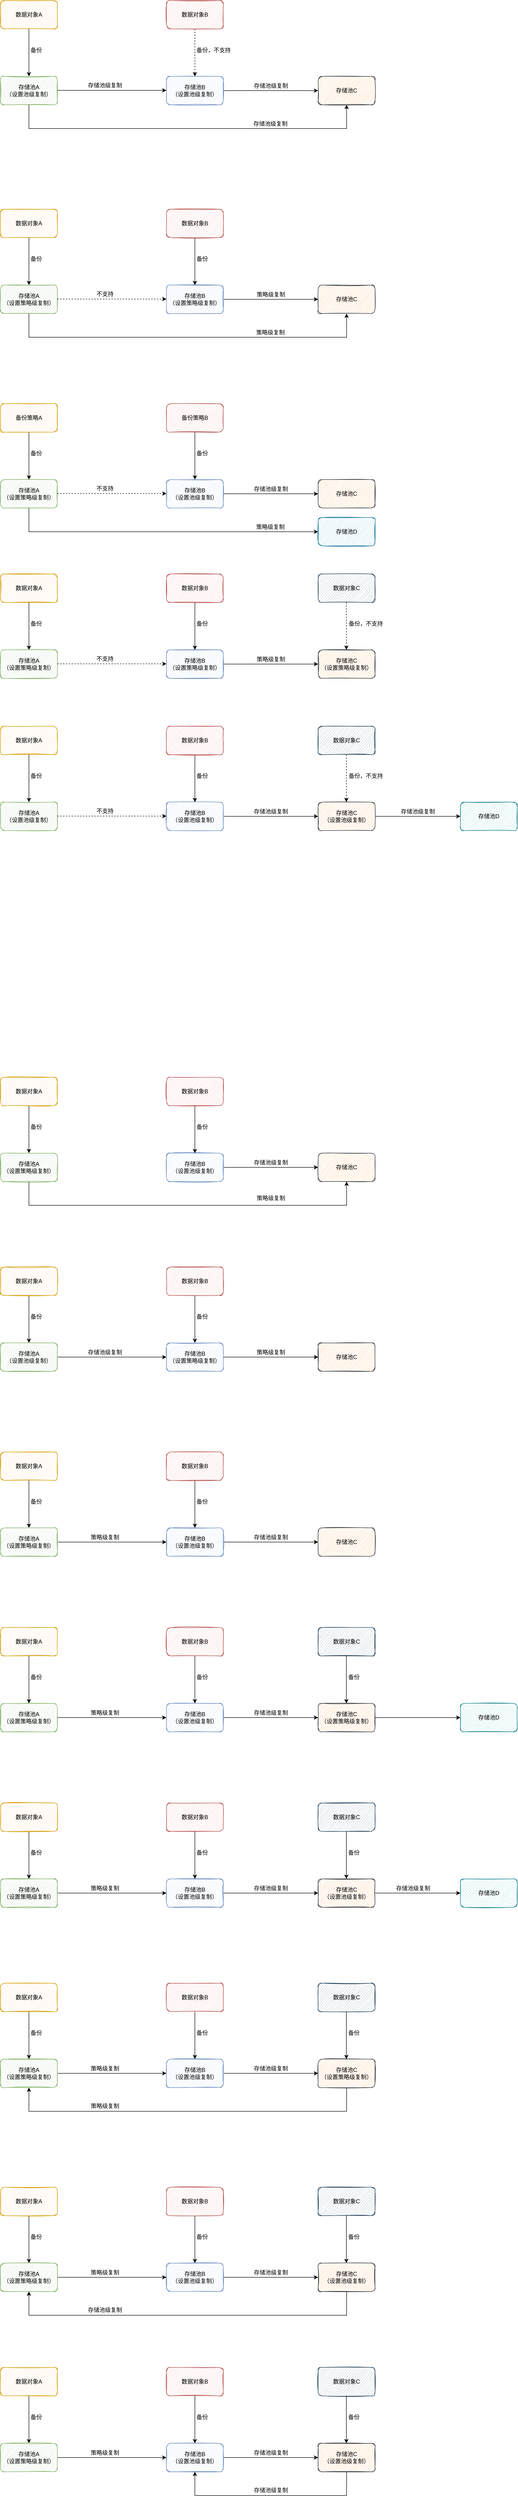 <mxfile version="20.2.5" type="github">
  <diagram id="WygUvt_7TBFnepqblgQ6" name="第 1 页">
    <mxGraphModel dx="1550" dy="4436" grid="1" gridSize="10" guides="1" tooltips="1" connect="1" arrows="1" fold="1" page="1" pageScale="1" pageWidth="1600" pageHeight="1200" math="0" shadow="0">
      <root>
        <mxCell id="0" />
        <mxCell id="1" parent="0" />
        <mxCell id="NKLrm3bsePy-a2xdgCVw-3" value="" style="edgeStyle=orthogonalEdgeStyle;rounded=0;orthogonalLoop=1;jettySize=auto;html=1;" parent="1" source="NKLrm3bsePy-a2xdgCVw-1" target="NKLrm3bsePy-a2xdgCVw-2" edge="1">
          <mxGeometry relative="1" as="geometry" />
        </mxCell>
        <mxCell id="NKLrm3bsePy-a2xdgCVw-1" value="数据对象A" style="rounded=1;whiteSpace=wrap;html=1;fillColor=#ffe6cc;strokeColor=#d79b00;glass=0;sketch=1;" parent="1" vertex="1">
          <mxGeometry x="300" y="290" width="120" height="60" as="geometry" />
        </mxCell>
        <mxCell id="NKLrm3bsePy-a2xdgCVw-5" value="" style="edgeStyle=orthogonalEdgeStyle;rounded=0;orthogonalLoop=1;jettySize=auto;html=1;" parent="1" source="NKLrm3bsePy-a2xdgCVw-2" target="NKLrm3bsePy-a2xdgCVw-4" edge="1">
          <mxGeometry relative="1" as="geometry" />
        </mxCell>
        <mxCell id="NKLrm3bsePy-a2xdgCVw-2" value="存储池A&lt;br&gt;（设置策略级复制）" style="rounded=1;whiteSpace=wrap;html=1;fillColor=#d5e8d4;strokeColor=#82b366;glass=0;sketch=1;" parent="1" vertex="1">
          <mxGeometry x="300" y="450" width="120" height="60" as="geometry" />
        </mxCell>
        <mxCell id="NKLrm3bsePy-a2xdgCVw-12" value="" style="edgeStyle=orthogonalEdgeStyle;rounded=0;orthogonalLoop=1;jettySize=auto;html=1;" parent="1" source="NKLrm3bsePy-a2xdgCVw-4" target="NKLrm3bsePy-a2xdgCVw-11" edge="1">
          <mxGeometry relative="1" as="geometry" />
        </mxCell>
        <mxCell id="NKLrm3bsePy-a2xdgCVw-4" value="存储池B&lt;br&gt;（设置池级复制）" style="rounded=1;whiteSpace=wrap;html=1;fillColor=#dae8fc;strokeColor=#6c8ebf;glass=0;sketch=1;" parent="1" vertex="1">
          <mxGeometry x="650" y="450" width="120" height="60" as="geometry" />
        </mxCell>
        <mxCell id="NKLrm3bsePy-a2xdgCVw-6" value="策略级复制" style="text;html=1;align=center;verticalAlign=middle;resizable=0;points=[];autosize=1;strokeColor=none;fillColor=none;" parent="1" vertex="1">
          <mxGeometry x="480" y="455" width="80" height="30" as="geometry" />
        </mxCell>
        <mxCell id="NKLrm3bsePy-a2xdgCVw-8" value="" style="edgeStyle=orthogonalEdgeStyle;rounded=0;orthogonalLoop=1;jettySize=auto;html=1;" parent="1" source="NKLrm3bsePy-a2xdgCVw-7" target="NKLrm3bsePy-a2xdgCVw-4" edge="1">
          <mxGeometry relative="1" as="geometry" />
        </mxCell>
        <mxCell id="NKLrm3bsePy-a2xdgCVw-7" value="数据对象B" style="rounded=1;whiteSpace=wrap;html=1;fillColor=#f8cecc;strokeColor=#b85450;glass=0;sketch=1;" parent="1" vertex="1">
          <mxGeometry x="650" y="290" width="120" height="60" as="geometry" />
        </mxCell>
        <mxCell id="NKLrm3bsePy-a2xdgCVw-9" value="备份" style="text;html=1;align=center;verticalAlign=middle;resizable=0;points=[];autosize=1;strokeColor=none;fillColor=none;" parent="1" vertex="1">
          <mxGeometry x="350" y="380" width="50" height="30" as="geometry" />
        </mxCell>
        <mxCell id="NKLrm3bsePy-a2xdgCVw-10" value="备份" style="text;html=1;align=center;verticalAlign=middle;resizable=0;points=[];autosize=1;strokeColor=none;fillColor=none;" parent="1" vertex="1">
          <mxGeometry x="700" y="380" width="50" height="30" as="geometry" />
        </mxCell>
        <mxCell id="NKLrm3bsePy-a2xdgCVw-11" value="存储池C" style="rounded=1;whiteSpace=wrap;html=1;fillColor=#ffcc99;strokeColor=#36393d;glass=0;sketch=1;" parent="1" vertex="1">
          <mxGeometry x="970" y="450" width="120" height="60" as="geometry" />
        </mxCell>
        <mxCell id="NKLrm3bsePy-a2xdgCVw-13" value="存储池级复制" style="text;html=1;align=center;verticalAlign=middle;resizable=0;points=[];autosize=1;strokeColor=none;fillColor=none;" parent="1" vertex="1">
          <mxGeometry x="820" y="455" width="100" height="30" as="geometry" />
        </mxCell>
        <mxCell id="y6izujd-BnKyKJJSsD-p-2" value="" style="edgeStyle=orthogonalEdgeStyle;rounded=0;orthogonalLoop=1;jettySize=auto;html=1;" parent="1" source="y6izujd-BnKyKJJSsD-p-3" target="y6izujd-BnKyKJJSsD-p-5" edge="1">
          <mxGeometry relative="1" as="geometry" />
        </mxCell>
        <mxCell id="y6izujd-BnKyKJJSsD-p-3" value="数据对象A" style="rounded=1;whiteSpace=wrap;html=1;fillColor=#ffe6cc;strokeColor=#d79b00;glass=0;sketch=1;" parent="1" vertex="1">
          <mxGeometry x="300" y="660" width="120" height="60" as="geometry" />
        </mxCell>
        <mxCell id="y6izujd-BnKyKJJSsD-p-4" value="" style="edgeStyle=orthogonalEdgeStyle;rounded=0;orthogonalLoop=1;jettySize=auto;html=1;" parent="1" source="y6izujd-BnKyKJJSsD-p-5" target="y6izujd-BnKyKJJSsD-p-7" edge="1">
          <mxGeometry relative="1" as="geometry" />
        </mxCell>
        <mxCell id="y6izujd-BnKyKJJSsD-p-5" value="存储池A&lt;br&gt;（设置策略级复制）" style="rounded=1;whiteSpace=wrap;html=1;fillColor=#d5e8d4;strokeColor=#82b366;glass=0;sketch=1;" parent="1" vertex="1">
          <mxGeometry x="300" y="820" width="120" height="60" as="geometry" />
        </mxCell>
        <mxCell id="y6izujd-BnKyKJJSsD-p-6" value="" style="edgeStyle=orthogonalEdgeStyle;rounded=0;orthogonalLoop=1;jettySize=auto;html=1;" parent="1" source="y6izujd-BnKyKJJSsD-p-7" target="y6izujd-BnKyKJJSsD-p-13" edge="1">
          <mxGeometry relative="1" as="geometry" />
        </mxCell>
        <mxCell id="y6izujd-BnKyKJJSsD-p-7" value="存储池B&lt;br&gt;（设置池级复制）" style="rounded=1;whiteSpace=wrap;html=1;fillColor=#dae8fc;strokeColor=#6c8ebf;glass=0;sketch=1;" parent="1" vertex="1">
          <mxGeometry x="650" y="820" width="120" height="60" as="geometry" />
        </mxCell>
        <mxCell id="y6izujd-BnKyKJJSsD-p-8" value="策略级复制" style="text;html=1;align=center;verticalAlign=middle;resizable=0;points=[];autosize=1;strokeColor=none;fillColor=none;" parent="1" vertex="1">
          <mxGeometry x="480" y="825" width="80" height="30" as="geometry" />
        </mxCell>
        <mxCell id="y6izujd-BnKyKJJSsD-p-9" value="" style="edgeStyle=orthogonalEdgeStyle;rounded=0;orthogonalLoop=1;jettySize=auto;html=1;" parent="1" source="y6izujd-BnKyKJJSsD-p-10" target="y6izujd-BnKyKJJSsD-p-7" edge="1">
          <mxGeometry relative="1" as="geometry" />
        </mxCell>
        <mxCell id="y6izujd-BnKyKJJSsD-p-10" value="数据对象B" style="rounded=1;whiteSpace=wrap;html=1;fillColor=#f8cecc;strokeColor=#b85450;glass=0;sketch=1;" parent="1" vertex="1">
          <mxGeometry x="650" y="660" width="120" height="60" as="geometry" />
        </mxCell>
        <mxCell id="y6izujd-BnKyKJJSsD-p-11" value="备份" style="text;html=1;align=center;verticalAlign=middle;resizable=0;points=[];autosize=1;strokeColor=none;fillColor=none;" parent="1" vertex="1">
          <mxGeometry x="350" y="750" width="50" height="30" as="geometry" />
        </mxCell>
        <mxCell id="y6izujd-BnKyKJJSsD-p-12" value="备份" style="text;html=1;align=center;verticalAlign=middle;resizable=0;points=[];autosize=1;strokeColor=none;fillColor=none;" parent="1" vertex="1">
          <mxGeometry x="700" y="750" width="50" height="30" as="geometry" />
        </mxCell>
        <mxCell id="y6izujd-BnKyKJJSsD-p-16" value="" style="edgeStyle=orthogonalEdgeStyle;rounded=0;orthogonalLoop=1;jettySize=auto;html=1;" parent="1" source="y6izujd-BnKyKJJSsD-p-13" target="y6izujd-BnKyKJJSsD-p-15" edge="1">
          <mxGeometry relative="1" as="geometry" />
        </mxCell>
        <mxCell id="y6izujd-BnKyKJJSsD-p-13" value="存储池C&lt;br&gt;（设置策略级复制）" style="rounded=1;whiteSpace=wrap;html=1;fillColor=#ffcc99;strokeColor=#36393d;glass=0;sketch=1;" parent="1" vertex="1">
          <mxGeometry x="970" y="820" width="120" height="60" as="geometry" />
        </mxCell>
        <mxCell id="y6izujd-BnKyKJJSsD-p-14" value="存储池级复制" style="text;html=1;align=center;verticalAlign=middle;resizable=0;points=[];autosize=1;strokeColor=none;fillColor=none;" parent="1" vertex="1">
          <mxGeometry x="820" y="825" width="100" height="30" as="geometry" />
        </mxCell>
        <mxCell id="y6izujd-BnKyKJJSsD-p-15" value="存储池D" style="rounded=1;whiteSpace=wrap;html=1;fillColor=#b0e3e6;strokeColor=#0e8088;glass=0;sketch=1;" parent="1" vertex="1">
          <mxGeometry x="1270" y="820" width="120" height="60" as="geometry" />
        </mxCell>
        <mxCell id="y6izujd-BnKyKJJSsD-p-17" value="" style="edgeStyle=orthogonalEdgeStyle;rounded=0;orthogonalLoop=1;jettySize=auto;html=1;" parent="1" source="y6izujd-BnKyKJJSsD-p-18" target="y6izujd-BnKyKJJSsD-p-20" edge="1">
          <mxGeometry relative="1" as="geometry" />
        </mxCell>
        <mxCell id="y6izujd-BnKyKJJSsD-p-18" value="数据对象A" style="rounded=1;whiteSpace=wrap;html=1;fillColor=#ffe6cc;strokeColor=#d79b00;glass=0;sketch=1;" parent="1" vertex="1">
          <mxGeometry x="300" y="1030" width="120" height="60" as="geometry" />
        </mxCell>
        <mxCell id="y6izujd-BnKyKJJSsD-p-19" value="" style="edgeStyle=orthogonalEdgeStyle;rounded=0;orthogonalLoop=1;jettySize=auto;html=1;" parent="1" source="y6izujd-BnKyKJJSsD-p-20" target="y6izujd-BnKyKJJSsD-p-22" edge="1">
          <mxGeometry relative="1" as="geometry" />
        </mxCell>
        <mxCell id="y6izujd-BnKyKJJSsD-p-20" value="存储池A&lt;br&gt;（设置策略级复制）" style="rounded=1;whiteSpace=wrap;html=1;fillColor=#d5e8d4;strokeColor=#82b366;glass=0;sketch=1;" parent="1" vertex="1">
          <mxGeometry x="300" y="1190" width="120" height="60" as="geometry" />
        </mxCell>
        <mxCell id="y6izujd-BnKyKJJSsD-p-21" value="" style="edgeStyle=orthogonalEdgeStyle;rounded=0;orthogonalLoop=1;jettySize=auto;html=1;" parent="1" source="y6izujd-BnKyKJJSsD-p-22" target="y6izujd-BnKyKJJSsD-p-29" edge="1">
          <mxGeometry relative="1" as="geometry" />
        </mxCell>
        <mxCell id="y6izujd-BnKyKJJSsD-p-22" value="存储池B&lt;br&gt;（设置池级复制）" style="rounded=1;whiteSpace=wrap;html=1;fillColor=#dae8fc;strokeColor=#6c8ebf;glass=0;sketch=1;" parent="1" vertex="1">
          <mxGeometry x="650" y="1190" width="120" height="60" as="geometry" />
        </mxCell>
        <mxCell id="y6izujd-BnKyKJJSsD-p-23" value="策略级复制" style="text;html=1;align=center;verticalAlign=middle;resizable=0;points=[];autosize=1;strokeColor=none;fillColor=none;" parent="1" vertex="1">
          <mxGeometry x="480" y="1195" width="80" height="30" as="geometry" />
        </mxCell>
        <mxCell id="y6izujd-BnKyKJJSsD-p-24" value="" style="edgeStyle=orthogonalEdgeStyle;rounded=0;orthogonalLoop=1;jettySize=auto;html=1;" parent="1" source="y6izujd-BnKyKJJSsD-p-25" target="y6izujd-BnKyKJJSsD-p-22" edge="1">
          <mxGeometry relative="1" as="geometry" />
        </mxCell>
        <mxCell id="y6izujd-BnKyKJJSsD-p-25" value="数据对象B" style="rounded=1;whiteSpace=wrap;html=1;fillColor=#f8cecc;strokeColor=#b85450;glass=0;sketch=1;" parent="1" vertex="1">
          <mxGeometry x="650" y="1030" width="120" height="60" as="geometry" />
        </mxCell>
        <mxCell id="y6izujd-BnKyKJJSsD-p-26" value="备份" style="text;html=1;align=center;verticalAlign=middle;resizable=0;points=[];autosize=1;strokeColor=none;fillColor=none;" parent="1" vertex="1">
          <mxGeometry x="350" y="1120" width="50" height="30" as="geometry" />
        </mxCell>
        <mxCell id="y6izujd-BnKyKJJSsD-p-27" value="备份" style="text;html=1;align=center;verticalAlign=middle;resizable=0;points=[];autosize=1;strokeColor=none;fillColor=none;" parent="1" vertex="1">
          <mxGeometry x="700" y="1120" width="50" height="30" as="geometry" />
        </mxCell>
        <mxCell id="y6izujd-BnKyKJJSsD-p-28" value="" style="edgeStyle=orthogonalEdgeStyle;rounded=0;orthogonalLoop=1;jettySize=auto;html=1;" parent="1" source="y6izujd-BnKyKJJSsD-p-29" target="y6izujd-BnKyKJJSsD-p-31" edge="1">
          <mxGeometry relative="1" as="geometry" />
        </mxCell>
        <mxCell id="y6izujd-BnKyKJJSsD-p-29" value="存储池C&lt;br&gt;（设置池级复制）" style="rounded=1;whiteSpace=wrap;html=1;fillColor=#ffcc99;strokeColor=#36393d;glass=0;sketch=1;" parent="1" vertex="1">
          <mxGeometry x="970" y="1190" width="120" height="60" as="geometry" />
        </mxCell>
        <mxCell id="y6izujd-BnKyKJJSsD-p-30" value="存储池级复制" style="text;html=1;align=center;verticalAlign=middle;resizable=0;points=[];autosize=1;strokeColor=none;fillColor=none;" parent="1" vertex="1">
          <mxGeometry x="820" y="1195" width="100" height="30" as="geometry" />
        </mxCell>
        <mxCell id="y6izujd-BnKyKJJSsD-p-31" value="存储池D" style="rounded=1;whiteSpace=wrap;html=1;fillColor=#b0e3e6;strokeColor=#0e8088;glass=0;sketch=1;" parent="1" vertex="1">
          <mxGeometry x="1270" y="1190" width="120" height="60" as="geometry" />
        </mxCell>
        <mxCell id="y6izujd-BnKyKJJSsD-p-32" value="存储池级复制" style="text;html=1;align=center;verticalAlign=middle;resizable=0;points=[];autosize=1;strokeColor=none;fillColor=none;" parent="1" vertex="1">
          <mxGeometry x="1120" y="1195" width="100" height="30" as="geometry" />
        </mxCell>
        <mxCell id="y6izujd-BnKyKJJSsD-p-33" value="" style="edgeStyle=orthogonalEdgeStyle;rounded=0;orthogonalLoop=1;jettySize=auto;html=1;" parent="1" source="y6izujd-BnKyKJJSsD-p-34" target="y6izujd-BnKyKJJSsD-p-36" edge="1">
          <mxGeometry relative="1" as="geometry" />
        </mxCell>
        <mxCell id="y6izujd-BnKyKJJSsD-p-34" value="数据对象A" style="rounded=1;whiteSpace=wrap;html=1;fillColor=#ffe6cc;strokeColor=#d79b00;glass=0;sketch=1;" parent="1" vertex="1">
          <mxGeometry x="300" y="-500" width="120" height="60" as="geometry" />
        </mxCell>
        <mxCell id="y6izujd-BnKyKJJSsD-p-35" value="" style="edgeStyle=orthogonalEdgeStyle;rounded=0;orthogonalLoop=1;jettySize=auto;html=1;entryX=0.5;entryY=1;entryDx=0;entryDy=0;" parent="1" source="y6izujd-BnKyKJJSsD-p-36" target="y6izujd-BnKyKJJSsD-p-44" edge="1">
          <mxGeometry relative="1" as="geometry">
            <mxPoint x="1050" y="-160" as="targetPoint" />
            <Array as="points">
              <mxPoint x="360" y="-230" />
              <mxPoint x="1030" y="-230" />
            </Array>
          </mxGeometry>
        </mxCell>
        <mxCell id="y6izujd-BnKyKJJSsD-p-36" value="存储池A&lt;br&gt;（设置策略级复制）" style="rounded=1;whiteSpace=wrap;html=1;fillColor=#d5e8d4;strokeColor=#82b366;glass=0;sketch=1;" parent="1" vertex="1">
          <mxGeometry x="300" y="-340" width="120" height="60" as="geometry" />
        </mxCell>
        <mxCell id="y6izujd-BnKyKJJSsD-p-37" value="" style="edgeStyle=orthogonalEdgeStyle;rounded=0;orthogonalLoop=1;jettySize=auto;html=1;" parent="1" source="y6izujd-BnKyKJJSsD-p-38" target="y6izujd-BnKyKJJSsD-p-44" edge="1">
          <mxGeometry relative="1" as="geometry" />
        </mxCell>
        <mxCell id="y6izujd-BnKyKJJSsD-p-38" value="存储池B&lt;br&gt;（设置池级复制）" style="rounded=1;whiteSpace=wrap;html=1;fillColor=#dae8fc;strokeColor=#6c8ebf;glass=0;sketch=1;" parent="1" vertex="1">
          <mxGeometry x="650" y="-340" width="120" height="60" as="geometry" />
        </mxCell>
        <mxCell id="y6izujd-BnKyKJJSsD-p-39" value="策略级复制" style="text;html=1;align=center;verticalAlign=middle;resizable=0;points=[];autosize=1;strokeColor=none;fillColor=none;" parent="1" vertex="1">
          <mxGeometry x="830" y="-260" width="80" height="30" as="geometry" />
        </mxCell>
        <mxCell id="y6izujd-BnKyKJJSsD-p-40" value="" style="edgeStyle=orthogonalEdgeStyle;rounded=0;orthogonalLoop=1;jettySize=auto;html=1;" parent="1" source="y6izujd-BnKyKJJSsD-p-41" target="y6izujd-BnKyKJJSsD-p-38" edge="1">
          <mxGeometry relative="1" as="geometry" />
        </mxCell>
        <mxCell id="y6izujd-BnKyKJJSsD-p-41" value="数据对象B" style="rounded=1;whiteSpace=wrap;html=1;fillColor=#f8cecc;strokeColor=#b85450;glass=0;sketch=1;" parent="1" vertex="1">
          <mxGeometry x="650" y="-500" width="120" height="60" as="geometry" />
        </mxCell>
        <mxCell id="y6izujd-BnKyKJJSsD-p-42" value="备份" style="text;html=1;align=center;verticalAlign=middle;resizable=0;points=[];autosize=1;strokeColor=none;fillColor=none;" parent="1" vertex="1">
          <mxGeometry x="350" y="-410" width="50" height="30" as="geometry" />
        </mxCell>
        <mxCell id="y6izujd-BnKyKJJSsD-p-43" value="备份" style="text;html=1;align=center;verticalAlign=middle;resizable=0;points=[];autosize=1;strokeColor=none;fillColor=none;" parent="1" vertex="1">
          <mxGeometry x="700" y="-410" width="50" height="30" as="geometry" />
        </mxCell>
        <mxCell id="y6izujd-BnKyKJJSsD-p-44" value="存储池C" style="rounded=1;whiteSpace=wrap;html=1;fillColor=#ffcc99;strokeColor=#36393d;glass=0;sketch=1;" parent="1" vertex="1">
          <mxGeometry x="970" y="-340" width="120" height="60" as="geometry" />
        </mxCell>
        <mxCell id="y6izujd-BnKyKJJSsD-p-45" value="存储池级复制" style="text;html=1;align=center;verticalAlign=middle;resizable=0;points=[];autosize=1;strokeColor=none;fillColor=none;" parent="1" vertex="1">
          <mxGeometry x="820" y="-335" width="100" height="30" as="geometry" />
        </mxCell>
        <mxCell id="y6izujd-BnKyKJJSsD-p-59" value="" style="edgeStyle=orthogonalEdgeStyle;rounded=0;orthogonalLoop=1;jettySize=auto;html=1;" parent="1" source="y6izujd-BnKyKJJSsD-p-60" target="y6izujd-BnKyKJJSsD-p-62" edge="1">
          <mxGeometry relative="1" as="geometry" />
        </mxCell>
        <mxCell id="y6izujd-BnKyKJJSsD-p-60" value="数据对象A" style="rounded=1;whiteSpace=wrap;html=1;fillColor=#ffe6cc;strokeColor=#d79b00;glass=0;sketch=1;" parent="1" vertex="1">
          <mxGeometry x="300" y="-100" width="120" height="60" as="geometry" />
        </mxCell>
        <mxCell id="y6izujd-BnKyKJJSsD-p-61" value="" style="edgeStyle=orthogonalEdgeStyle;rounded=0;orthogonalLoop=1;jettySize=auto;html=1;" parent="1" source="y6izujd-BnKyKJJSsD-p-62" target="y6izujd-BnKyKJJSsD-p-64" edge="1">
          <mxGeometry relative="1" as="geometry" />
        </mxCell>
        <mxCell id="y6izujd-BnKyKJJSsD-p-62" value="存储池A&lt;br&gt;（设置池级复制）" style="rounded=1;whiteSpace=wrap;html=1;fillColor=#d5e8d4;strokeColor=#82b366;glass=0;sketch=1;" parent="1" vertex="1">
          <mxGeometry x="300" y="60" width="120" height="60" as="geometry" />
        </mxCell>
        <mxCell id="y6izujd-BnKyKJJSsD-p-63" value="" style="edgeStyle=orthogonalEdgeStyle;rounded=0;orthogonalLoop=1;jettySize=auto;html=1;" parent="1" source="y6izujd-BnKyKJJSsD-p-64" target="y6izujd-BnKyKJJSsD-p-70" edge="1">
          <mxGeometry relative="1" as="geometry" />
        </mxCell>
        <mxCell id="y6izujd-BnKyKJJSsD-p-64" value="存储池B&lt;br&gt;（设置策略级复制）" style="rounded=1;whiteSpace=wrap;html=1;fillColor=#dae8fc;strokeColor=#6c8ebf;glass=0;sketch=1;" parent="1" vertex="1">
          <mxGeometry x="650" y="60" width="120" height="60" as="geometry" />
        </mxCell>
        <mxCell id="y6izujd-BnKyKJJSsD-p-65" value="存储池级复制" style="text;html=1;align=center;verticalAlign=middle;resizable=0;points=[];autosize=1;strokeColor=none;fillColor=none;" parent="1" vertex="1">
          <mxGeometry x="470" y="65" width="100" height="30" as="geometry" />
        </mxCell>
        <mxCell id="y6izujd-BnKyKJJSsD-p-66" value="" style="edgeStyle=orthogonalEdgeStyle;rounded=0;orthogonalLoop=1;jettySize=auto;html=1;" parent="1" source="y6izujd-BnKyKJJSsD-p-67" target="y6izujd-BnKyKJJSsD-p-64" edge="1">
          <mxGeometry relative="1" as="geometry" />
        </mxCell>
        <mxCell id="y6izujd-BnKyKJJSsD-p-67" value="数据对象B" style="rounded=1;whiteSpace=wrap;html=1;fillColor=#f8cecc;strokeColor=#b85450;glass=0;sketch=1;" parent="1" vertex="1">
          <mxGeometry x="650" y="-100" width="120" height="60" as="geometry" />
        </mxCell>
        <mxCell id="y6izujd-BnKyKJJSsD-p-68" value="备份" style="text;html=1;align=center;verticalAlign=middle;resizable=0;points=[];autosize=1;strokeColor=none;fillColor=none;" parent="1" vertex="1">
          <mxGeometry x="350" y="-10" width="50" height="30" as="geometry" />
        </mxCell>
        <mxCell id="y6izujd-BnKyKJJSsD-p-69" value="备份" style="text;html=1;align=center;verticalAlign=middle;resizable=0;points=[];autosize=1;strokeColor=none;fillColor=none;" parent="1" vertex="1">
          <mxGeometry x="700" y="-10" width="50" height="30" as="geometry" />
        </mxCell>
        <mxCell id="y6izujd-BnKyKJJSsD-p-70" value="存储池C" style="rounded=1;whiteSpace=wrap;html=1;fillColor=#ffcc99;strokeColor=#36393d;glass=0;sketch=1;" parent="1" vertex="1">
          <mxGeometry x="970" y="60" width="120" height="60" as="geometry" />
        </mxCell>
        <mxCell id="y6izujd-BnKyKJJSsD-p-71" value="策略级复制" style="text;html=1;align=center;verticalAlign=middle;resizable=0;points=[];autosize=1;strokeColor=none;fillColor=none;" parent="1" vertex="1">
          <mxGeometry x="830" y="65" width="80" height="30" as="geometry" />
        </mxCell>
        <mxCell id="y6izujd-BnKyKJJSsD-p-72" value="数据对象C" style="rounded=1;whiteSpace=wrap;html=1;fillColor=#bac8d3;strokeColor=#23445d;glass=0;sketch=1;" parent="1" vertex="1">
          <mxGeometry x="970" y="660" width="120" height="60" as="geometry" />
        </mxCell>
        <mxCell id="y6izujd-BnKyKJJSsD-p-76" value="" style="edgeStyle=orthogonalEdgeStyle;rounded=0;orthogonalLoop=1;jettySize=auto;html=1;" parent="1" edge="1">
          <mxGeometry relative="1" as="geometry">
            <mxPoint x="1029.5" y="720" as="sourcePoint" />
            <mxPoint x="1029.5" y="820" as="targetPoint" />
          </mxGeometry>
        </mxCell>
        <mxCell id="y6izujd-BnKyKJJSsD-p-77" value="备份" style="text;html=1;align=center;verticalAlign=middle;resizable=0;points=[];autosize=1;strokeColor=none;fillColor=none;" parent="1" vertex="1">
          <mxGeometry x="1020" y="750" width="50" height="30" as="geometry" />
        </mxCell>
        <mxCell id="y6izujd-BnKyKJJSsD-p-78" value="数据对象C" style="rounded=1;whiteSpace=wrap;html=1;fillColor=#bac8d3;strokeColor=#23445d;glass=0;sketch=1;" parent="1" vertex="1">
          <mxGeometry x="970" y="1030" width="120" height="60" as="geometry" />
        </mxCell>
        <mxCell id="y6izujd-BnKyKJJSsD-p-79" value="" style="edgeStyle=orthogonalEdgeStyle;rounded=0;orthogonalLoop=1;jettySize=auto;html=1;" parent="1" edge="1">
          <mxGeometry relative="1" as="geometry">
            <mxPoint x="1029.5" y="1090" as="sourcePoint" />
            <mxPoint x="1029.5" y="1190" as="targetPoint" />
          </mxGeometry>
        </mxCell>
        <mxCell id="y6izujd-BnKyKJJSsD-p-80" value="备份" style="text;html=1;align=center;verticalAlign=middle;resizable=0;points=[];autosize=1;strokeColor=none;fillColor=none;" parent="1" vertex="1">
          <mxGeometry x="1020" y="1120" width="50" height="30" as="geometry" />
        </mxCell>
        <mxCell id="y6izujd-BnKyKJJSsD-p-81" value="" style="edgeStyle=orthogonalEdgeStyle;rounded=0;orthogonalLoop=1;jettySize=auto;html=1;" parent="1" source="y6izujd-BnKyKJJSsD-p-82" target="y6izujd-BnKyKJJSsD-p-84" edge="1">
          <mxGeometry relative="1" as="geometry" />
        </mxCell>
        <mxCell id="y6izujd-BnKyKJJSsD-p-82" value="数据对象A" style="rounded=1;whiteSpace=wrap;html=1;fillColor=#ffe6cc;strokeColor=#d79b00;glass=0;sketch=1;" parent="1" vertex="1">
          <mxGeometry x="300" y="1410" width="120" height="60" as="geometry" />
        </mxCell>
        <mxCell id="y6izujd-BnKyKJJSsD-p-83" value="" style="edgeStyle=orthogonalEdgeStyle;rounded=0;orthogonalLoop=1;jettySize=auto;html=1;" parent="1" source="y6izujd-BnKyKJJSsD-p-84" target="y6izujd-BnKyKJJSsD-p-86" edge="1">
          <mxGeometry relative="1" as="geometry" />
        </mxCell>
        <mxCell id="y6izujd-BnKyKJJSsD-p-84" value="存储池A&lt;br&gt;（设置策略级复制）" style="rounded=1;whiteSpace=wrap;html=1;fillColor=#d5e8d4;strokeColor=#82b366;glass=0;sketch=1;" parent="1" vertex="1">
          <mxGeometry x="300" y="1570" width="120" height="60" as="geometry" />
        </mxCell>
        <mxCell id="y6izujd-BnKyKJJSsD-p-85" value="" style="edgeStyle=orthogonalEdgeStyle;rounded=0;orthogonalLoop=1;jettySize=auto;html=1;" parent="1" source="y6izujd-BnKyKJJSsD-p-86" target="y6izujd-BnKyKJJSsD-p-93" edge="1">
          <mxGeometry relative="1" as="geometry" />
        </mxCell>
        <mxCell id="y6izujd-BnKyKJJSsD-p-86" value="存储池B&lt;br&gt;（设置池级复制）" style="rounded=1;whiteSpace=wrap;html=1;fillColor=#dae8fc;strokeColor=#6c8ebf;glass=0;sketch=1;" parent="1" vertex="1">
          <mxGeometry x="650" y="1570" width="120" height="60" as="geometry" />
        </mxCell>
        <mxCell id="y6izujd-BnKyKJJSsD-p-87" value="策略级复制" style="text;html=1;align=center;verticalAlign=middle;resizable=0;points=[];autosize=1;strokeColor=none;fillColor=none;" parent="1" vertex="1">
          <mxGeometry x="480" y="1575" width="80" height="30" as="geometry" />
        </mxCell>
        <mxCell id="y6izujd-BnKyKJJSsD-p-88" value="" style="edgeStyle=orthogonalEdgeStyle;rounded=0;orthogonalLoop=1;jettySize=auto;html=1;" parent="1" source="y6izujd-BnKyKJJSsD-p-89" target="y6izujd-BnKyKJJSsD-p-86" edge="1">
          <mxGeometry relative="1" as="geometry" />
        </mxCell>
        <mxCell id="y6izujd-BnKyKJJSsD-p-89" value="数据对象B" style="rounded=1;whiteSpace=wrap;html=1;fillColor=#f8cecc;strokeColor=#b85450;glass=0;sketch=1;" parent="1" vertex="1">
          <mxGeometry x="650" y="1410" width="120" height="60" as="geometry" />
        </mxCell>
        <mxCell id="y6izujd-BnKyKJJSsD-p-90" value="备份" style="text;html=1;align=center;verticalAlign=middle;resizable=0;points=[];autosize=1;strokeColor=none;fillColor=none;" parent="1" vertex="1">
          <mxGeometry x="350" y="1500" width="50" height="30" as="geometry" />
        </mxCell>
        <mxCell id="y6izujd-BnKyKJJSsD-p-91" value="备份" style="text;html=1;align=center;verticalAlign=middle;resizable=0;points=[];autosize=1;strokeColor=none;fillColor=none;" parent="1" vertex="1">
          <mxGeometry x="700" y="1500" width="50" height="30" as="geometry" />
        </mxCell>
        <mxCell id="y6izujd-BnKyKJJSsD-p-92" value="" style="edgeStyle=orthogonalEdgeStyle;rounded=0;orthogonalLoop=1;jettySize=auto;html=1;entryX=0.5;entryY=1;entryDx=0;entryDy=0;" parent="1" source="y6izujd-BnKyKJJSsD-p-93" target="y6izujd-BnKyKJJSsD-p-84" edge="1">
          <mxGeometry relative="1" as="geometry">
            <mxPoint x="1010" y="1840" as="targetPoint" />
            <Array as="points">
              <mxPoint x="1030" y="1680" />
              <mxPoint x="360" y="1680" />
            </Array>
          </mxGeometry>
        </mxCell>
        <mxCell id="y6izujd-BnKyKJJSsD-p-93" value="存储池C&lt;br&gt;（设置策略级复制）" style="rounded=1;whiteSpace=wrap;html=1;fillColor=#ffcc99;strokeColor=#36393d;glass=0;sketch=1;" parent="1" vertex="1">
          <mxGeometry x="970" y="1570" width="120" height="60" as="geometry" />
        </mxCell>
        <mxCell id="y6izujd-BnKyKJJSsD-p-94" value="存储池级复制" style="text;html=1;align=center;verticalAlign=middle;resizable=0;points=[];autosize=1;strokeColor=none;fillColor=none;" parent="1" vertex="1">
          <mxGeometry x="820" y="1575" width="100" height="30" as="geometry" />
        </mxCell>
        <mxCell id="y6izujd-BnKyKJJSsD-p-96" value="策略级复制" style="text;html=1;align=center;verticalAlign=middle;resizable=0;points=[];autosize=1;strokeColor=none;fillColor=none;" parent="1" vertex="1">
          <mxGeometry x="480" y="1654" width="80" height="30" as="geometry" />
        </mxCell>
        <mxCell id="y6izujd-BnKyKJJSsD-p-97" value="数据对象C" style="rounded=1;whiteSpace=wrap;html=1;fillColor=#bac8d3;strokeColor=#23445d;glass=0;sketch=1;" parent="1" vertex="1">
          <mxGeometry x="970" y="1410" width="120" height="60" as="geometry" />
        </mxCell>
        <mxCell id="y6izujd-BnKyKJJSsD-p-98" value="" style="edgeStyle=orthogonalEdgeStyle;rounded=0;orthogonalLoop=1;jettySize=auto;html=1;" parent="1" edge="1">
          <mxGeometry relative="1" as="geometry">
            <mxPoint x="1029.5" y="1470" as="sourcePoint" />
            <mxPoint x="1029.5" y="1570" as="targetPoint" />
          </mxGeometry>
        </mxCell>
        <mxCell id="y6izujd-BnKyKJJSsD-p-99" value="备份" style="text;html=1;align=center;verticalAlign=middle;resizable=0;points=[];autosize=1;strokeColor=none;fillColor=none;" parent="1" vertex="1">
          <mxGeometry x="1020" y="1500" width="50" height="30" as="geometry" />
        </mxCell>
        <mxCell id="y6izujd-BnKyKJJSsD-p-100" value="" style="edgeStyle=orthogonalEdgeStyle;rounded=0;orthogonalLoop=1;jettySize=auto;html=1;" parent="1" source="y6izujd-BnKyKJJSsD-p-101" target="y6izujd-BnKyKJJSsD-p-103" edge="1">
          <mxGeometry relative="1" as="geometry" />
        </mxCell>
        <mxCell id="y6izujd-BnKyKJJSsD-p-101" value="数据对象A" style="rounded=1;whiteSpace=wrap;html=1;fillColor=#ffe6cc;strokeColor=#d79b00;glass=0;sketch=1;" parent="1" vertex="1">
          <mxGeometry x="300" y="1840" width="120" height="60" as="geometry" />
        </mxCell>
        <mxCell id="y6izujd-BnKyKJJSsD-p-102" value="" style="edgeStyle=orthogonalEdgeStyle;rounded=0;orthogonalLoop=1;jettySize=auto;html=1;" parent="1" source="y6izujd-BnKyKJJSsD-p-103" target="y6izujd-BnKyKJJSsD-p-105" edge="1">
          <mxGeometry relative="1" as="geometry" />
        </mxCell>
        <mxCell id="y6izujd-BnKyKJJSsD-p-103" value="存储池A&lt;br&gt;（设置策略级复制）" style="rounded=1;whiteSpace=wrap;html=1;fillColor=#d5e8d4;strokeColor=#82b366;glass=0;sketch=1;" parent="1" vertex="1">
          <mxGeometry x="300" y="2000" width="120" height="60" as="geometry" />
        </mxCell>
        <mxCell id="y6izujd-BnKyKJJSsD-p-104" value="" style="edgeStyle=orthogonalEdgeStyle;rounded=0;orthogonalLoop=1;jettySize=auto;html=1;" parent="1" source="y6izujd-BnKyKJJSsD-p-105" target="y6izujd-BnKyKJJSsD-p-112" edge="1">
          <mxGeometry relative="1" as="geometry" />
        </mxCell>
        <mxCell id="y6izujd-BnKyKJJSsD-p-105" value="存储池B&lt;br&gt;（设置池级复制）" style="rounded=1;whiteSpace=wrap;html=1;fillColor=#dae8fc;strokeColor=#6c8ebf;glass=0;sketch=1;" parent="1" vertex="1">
          <mxGeometry x="650" y="2000" width="120" height="60" as="geometry" />
        </mxCell>
        <mxCell id="y6izujd-BnKyKJJSsD-p-106" value="策略级复制" style="text;html=1;align=center;verticalAlign=middle;resizable=0;points=[];autosize=1;strokeColor=none;fillColor=none;" parent="1" vertex="1">
          <mxGeometry x="480" y="2005" width="80" height="30" as="geometry" />
        </mxCell>
        <mxCell id="y6izujd-BnKyKJJSsD-p-107" value="" style="edgeStyle=orthogonalEdgeStyle;rounded=0;orthogonalLoop=1;jettySize=auto;html=1;" parent="1" source="y6izujd-BnKyKJJSsD-p-108" target="y6izujd-BnKyKJJSsD-p-105" edge="1">
          <mxGeometry relative="1" as="geometry" />
        </mxCell>
        <mxCell id="y6izujd-BnKyKJJSsD-p-108" value="数据对象B" style="rounded=1;whiteSpace=wrap;html=1;fillColor=#f8cecc;strokeColor=#b85450;glass=0;sketch=1;" parent="1" vertex="1">
          <mxGeometry x="650" y="1840" width="120" height="60" as="geometry" />
        </mxCell>
        <mxCell id="y6izujd-BnKyKJJSsD-p-109" value="备份" style="text;html=1;align=center;verticalAlign=middle;resizable=0;points=[];autosize=1;strokeColor=none;fillColor=none;" parent="1" vertex="1">
          <mxGeometry x="350" y="1930" width="50" height="30" as="geometry" />
        </mxCell>
        <mxCell id="y6izujd-BnKyKJJSsD-p-110" value="备份" style="text;html=1;align=center;verticalAlign=middle;resizable=0;points=[];autosize=1;strokeColor=none;fillColor=none;" parent="1" vertex="1">
          <mxGeometry x="700" y="1930" width="50" height="30" as="geometry" />
        </mxCell>
        <mxCell id="y6izujd-BnKyKJJSsD-p-111" value="" style="edgeStyle=orthogonalEdgeStyle;rounded=0;orthogonalLoop=1;jettySize=auto;html=1;entryX=0.5;entryY=1;entryDx=0;entryDy=0;" parent="1" source="y6izujd-BnKyKJJSsD-p-112" target="y6izujd-BnKyKJJSsD-p-103" edge="1">
          <mxGeometry relative="1" as="geometry">
            <mxPoint x="1010" y="2270" as="targetPoint" />
            <Array as="points">
              <mxPoint x="1030" y="2110" />
              <mxPoint x="360" y="2110" />
            </Array>
          </mxGeometry>
        </mxCell>
        <mxCell id="y6izujd-BnKyKJJSsD-p-112" value="存储池C&lt;br&gt;（设置池级复制）" style="rounded=1;whiteSpace=wrap;html=1;fillColor=#ffcc99;strokeColor=#36393d;glass=0;sketch=1;" parent="1" vertex="1">
          <mxGeometry x="970" y="2000" width="120" height="60" as="geometry" />
        </mxCell>
        <mxCell id="y6izujd-BnKyKJJSsD-p-113" value="存储池级复制" style="text;html=1;align=center;verticalAlign=middle;resizable=0;points=[];autosize=1;strokeColor=none;fillColor=none;" parent="1" vertex="1">
          <mxGeometry x="820" y="2005" width="100" height="30" as="geometry" />
        </mxCell>
        <mxCell id="y6izujd-BnKyKJJSsD-p-114" value="存储池级复制" style="text;html=1;align=center;verticalAlign=middle;resizable=0;points=[];autosize=1;strokeColor=none;fillColor=none;" parent="1" vertex="1">
          <mxGeometry x="470" y="2084" width="100" height="30" as="geometry" />
        </mxCell>
        <mxCell id="y6izujd-BnKyKJJSsD-p-115" value="数据对象C" style="rounded=1;whiteSpace=wrap;html=1;fillColor=#bac8d3;strokeColor=#23445d;glass=0;sketch=1;" parent="1" vertex="1">
          <mxGeometry x="970" y="1840" width="120" height="60" as="geometry" />
        </mxCell>
        <mxCell id="y6izujd-BnKyKJJSsD-p-116" value="" style="edgeStyle=orthogonalEdgeStyle;rounded=0;orthogonalLoop=1;jettySize=auto;html=1;" parent="1" edge="1">
          <mxGeometry relative="1" as="geometry">
            <mxPoint x="1029.5" y="1900" as="sourcePoint" />
            <mxPoint x="1029.5" y="2000" as="targetPoint" />
          </mxGeometry>
        </mxCell>
        <mxCell id="y6izujd-BnKyKJJSsD-p-117" value="备份" style="text;html=1;align=center;verticalAlign=middle;resizable=0;points=[];autosize=1;strokeColor=none;fillColor=none;" parent="1" vertex="1">
          <mxGeometry x="1020" y="1930" width="50" height="30" as="geometry" />
        </mxCell>
        <mxCell id="y6izujd-BnKyKJJSsD-p-118" value="" style="edgeStyle=orthogonalEdgeStyle;rounded=0;orthogonalLoop=1;jettySize=auto;html=1;" parent="1" source="y6izujd-BnKyKJJSsD-p-119" target="y6izujd-BnKyKJJSsD-p-121" edge="1">
          <mxGeometry relative="1" as="geometry" />
        </mxCell>
        <mxCell id="y6izujd-BnKyKJJSsD-p-119" value="数据对象A" style="rounded=1;whiteSpace=wrap;html=1;fillColor=#ffe6cc;strokeColor=#d79b00;glass=0;sketch=1;" parent="1" vertex="1">
          <mxGeometry x="300" y="2220" width="120" height="60" as="geometry" />
        </mxCell>
        <mxCell id="y6izujd-BnKyKJJSsD-p-120" value="" style="edgeStyle=orthogonalEdgeStyle;rounded=0;orthogonalLoop=1;jettySize=auto;html=1;" parent="1" source="y6izujd-BnKyKJJSsD-p-121" target="y6izujd-BnKyKJJSsD-p-123" edge="1">
          <mxGeometry relative="1" as="geometry" />
        </mxCell>
        <mxCell id="y6izujd-BnKyKJJSsD-p-121" value="存储池A&lt;br&gt;（设置策略级复制）" style="rounded=1;whiteSpace=wrap;html=1;fillColor=#d5e8d4;strokeColor=#82b366;glass=0;sketch=1;" parent="1" vertex="1">
          <mxGeometry x="300" y="2380" width="120" height="60" as="geometry" />
        </mxCell>
        <mxCell id="y6izujd-BnKyKJJSsD-p-122" value="" style="edgeStyle=orthogonalEdgeStyle;rounded=0;orthogonalLoop=1;jettySize=auto;html=1;" parent="1" source="y6izujd-BnKyKJJSsD-p-123" target="y6izujd-BnKyKJJSsD-p-130" edge="1">
          <mxGeometry relative="1" as="geometry" />
        </mxCell>
        <mxCell id="y6izujd-BnKyKJJSsD-p-123" value="存储池B&lt;br&gt;（设置池级复制）" style="rounded=1;whiteSpace=wrap;html=1;fillColor=#dae8fc;strokeColor=#6c8ebf;glass=0;sketch=1;" parent="1" vertex="1">
          <mxGeometry x="650" y="2380" width="120" height="60" as="geometry" />
        </mxCell>
        <mxCell id="y6izujd-BnKyKJJSsD-p-124" value="策略级复制" style="text;html=1;align=center;verticalAlign=middle;resizable=0;points=[];autosize=1;strokeColor=none;fillColor=none;" parent="1" vertex="1">
          <mxGeometry x="480" y="2385" width="80" height="30" as="geometry" />
        </mxCell>
        <mxCell id="y6izujd-BnKyKJJSsD-p-125" value="" style="edgeStyle=orthogonalEdgeStyle;rounded=0;orthogonalLoop=1;jettySize=auto;html=1;" parent="1" source="y6izujd-BnKyKJJSsD-p-126" target="y6izujd-BnKyKJJSsD-p-123" edge="1">
          <mxGeometry relative="1" as="geometry" />
        </mxCell>
        <mxCell id="y6izujd-BnKyKJJSsD-p-126" value="数据对象B" style="rounded=1;whiteSpace=wrap;html=1;fillColor=#f8cecc;strokeColor=#b85450;glass=0;sketch=1;" parent="1" vertex="1">
          <mxGeometry x="650" y="2220" width="120" height="60" as="geometry" />
        </mxCell>
        <mxCell id="y6izujd-BnKyKJJSsD-p-127" value="备份" style="text;html=1;align=center;verticalAlign=middle;resizable=0;points=[];autosize=1;strokeColor=none;fillColor=none;" parent="1" vertex="1">
          <mxGeometry x="350" y="2310" width="50" height="30" as="geometry" />
        </mxCell>
        <mxCell id="y6izujd-BnKyKJJSsD-p-128" value="备份" style="text;html=1;align=center;verticalAlign=middle;resizable=0;points=[];autosize=1;strokeColor=none;fillColor=none;" parent="1" vertex="1">
          <mxGeometry x="700" y="2310" width="50" height="30" as="geometry" />
        </mxCell>
        <mxCell id="y6izujd-BnKyKJJSsD-p-129" value="" style="edgeStyle=orthogonalEdgeStyle;rounded=0;orthogonalLoop=1;jettySize=auto;html=1;entryX=0.5;entryY=1;entryDx=0;entryDy=0;" parent="1" source="y6izujd-BnKyKJJSsD-p-130" target="y6izujd-BnKyKJJSsD-p-123" edge="1">
          <mxGeometry relative="1" as="geometry">
            <mxPoint x="1010" y="2650" as="targetPoint" />
            <Array as="points">
              <mxPoint x="1030" y="2490" />
              <mxPoint x="710" y="2490" />
            </Array>
          </mxGeometry>
        </mxCell>
        <mxCell id="y6izujd-BnKyKJJSsD-p-130" value="存储池C&lt;br&gt;（设置池级复制）" style="rounded=1;whiteSpace=wrap;html=1;fillColor=#ffcc99;strokeColor=#36393d;glass=0;sketch=1;" parent="1" vertex="1">
          <mxGeometry x="970" y="2380" width="120" height="60" as="geometry" />
        </mxCell>
        <mxCell id="y6izujd-BnKyKJJSsD-p-131" value="存储池级复制" style="text;html=1;align=center;verticalAlign=middle;resizable=0;points=[];autosize=1;strokeColor=none;fillColor=none;" parent="1" vertex="1">
          <mxGeometry x="820" y="2385" width="100" height="30" as="geometry" />
        </mxCell>
        <mxCell id="y6izujd-BnKyKJJSsD-p-132" value="存储池级复制" style="text;html=1;align=center;verticalAlign=middle;resizable=0;points=[];autosize=1;strokeColor=none;fillColor=none;" parent="1" vertex="1">
          <mxGeometry x="820" y="2464" width="100" height="30" as="geometry" />
        </mxCell>
        <mxCell id="y6izujd-BnKyKJJSsD-p-133" value="数据对象C" style="rounded=1;whiteSpace=wrap;html=1;fillColor=#bac8d3;strokeColor=#23445d;glass=0;sketch=1;" parent="1" vertex="1">
          <mxGeometry x="970" y="2220" width="120" height="60" as="geometry" />
        </mxCell>
        <mxCell id="y6izujd-BnKyKJJSsD-p-134" value="" style="edgeStyle=orthogonalEdgeStyle;rounded=0;orthogonalLoop=1;jettySize=auto;html=1;" parent="1" edge="1">
          <mxGeometry relative="1" as="geometry">
            <mxPoint x="1029.5" y="2280" as="sourcePoint" />
            <mxPoint x="1029.5" y="2380" as="targetPoint" />
          </mxGeometry>
        </mxCell>
        <mxCell id="y6izujd-BnKyKJJSsD-p-135" value="备份" style="text;html=1;align=center;verticalAlign=middle;resizable=0;points=[];autosize=1;strokeColor=none;fillColor=none;" parent="1" vertex="1">
          <mxGeometry x="1020" y="2310" width="50" height="30" as="geometry" />
        </mxCell>
        <mxCell id="y6izujd-BnKyKJJSsD-p-154" value="" style="edgeStyle=orthogonalEdgeStyle;rounded=0;orthogonalLoop=1;jettySize=auto;html=1;" parent="1" source="y6izujd-BnKyKJJSsD-p-155" target="y6izujd-BnKyKJJSsD-p-157" edge="1">
          <mxGeometry relative="1" as="geometry" />
        </mxCell>
        <mxCell id="y6izujd-BnKyKJJSsD-p-155" value="备份策略A" style="rounded=1;whiteSpace=wrap;html=1;fillColor=#ffe6cc;strokeColor=#d79b00;glass=0;sketch=1;" parent="1" vertex="1">
          <mxGeometry x="300" y="-1920" width="120" height="60" as="geometry" />
        </mxCell>
        <mxCell id="y6izujd-BnKyKJJSsD-p-156" value="" style="edgeStyle=orthogonalEdgeStyle;rounded=0;orthogonalLoop=1;jettySize=auto;html=1;entryX=0;entryY=0.5;entryDx=0;entryDy=0;" parent="1" source="y6izujd-BnKyKJJSsD-p-157" target="y6izujd-BnKyKJJSsD-p-167" edge="1">
          <mxGeometry relative="1" as="geometry">
            <mxPoint x="960" y="-1650" as="targetPoint" />
            <Array as="points">
              <mxPoint x="360" y="-1650" />
            </Array>
          </mxGeometry>
        </mxCell>
        <mxCell id="y6izujd-BnKyKJJSsD-p-157" value="存储池A&lt;br&gt;（设置策略级复制）" style="rounded=1;whiteSpace=wrap;html=1;fillColor=#d5e8d4;strokeColor=#82b366;glass=0;sketch=1;" parent="1" vertex="1">
          <mxGeometry x="300" y="-1760" width="120" height="60" as="geometry" />
        </mxCell>
        <mxCell id="y6izujd-BnKyKJJSsD-p-158" value="" style="edgeStyle=orthogonalEdgeStyle;rounded=0;orthogonalLoop=1;jettySize=auto;html=1;" parent="1" source="y6izujd-BnKyKJJSsD-p-159" target="y6izujd-BnKyKJJSsD-p-165" edge="1">
          <mxGeometry relative="1" as="geometry" />
        </mxCell>
        <mxCell id="y6izujd-BnKyKJJSsD-p-159" value="存储池B&lt;br&gt;（设置池级复制）" style="rounded=1;whiteSpace=wrap;html=1;fillColor=#dae8fc;strokeColor=#6c8ebf;glass=0;sketch=1;" parent="1" vertex="1">
          <mxGeometry x="650" y="-1760" width="120" height="60" as="geometry" />
        </mxCell>
        <mxCell id="y6izujd-BnKyKJJSsD-p-160" value="策略级复制" style="text;html=1;align=center;verticalAlign=middle;resizable=0;points=[];autosize=1;strokeColor=none;fillColor=none;" parent="1" vertex="1">
          <mxGeometry x="829" y="-1675" width="80" height="30" as="geometry" />
        </mxCell>
        <mxCell id="y6izujd-BnKyKJJSsD-p-161" value="" style="edgeStyle=orthogonalEdgeStyle;rounded=0;orthogonalLoop=1;jettySize=auto;html=1;" parent="1" source="y6izujd-BnKyKJJSsD-p-162" target="y6izujd-BnKyKJJSsD-p-159" edge="1">
          <mxGeometry relative="1" as="geometry" />
        </mxCell>
        <mxCell id="y6izujd-BnKyKJJSsD-p-162" value="备份策略B" style="rounded=1;whiteSpace=wrap;html=1;fillColor=#f8cecc;strokeColor=#b85450;glass=0;sketch=1;" parent="1" vertex="1">
          <mxGeometry x="650" y="-1920" width="120" height="60" as="geometry" />
        </mxCell>
        <mxCell id="y6izujd-BnKyKJJSsD-p-163" value="备份" style="text;html=1;align=center;verticalAlign=middle;resizable=0;points=[];autosize=1;strokeColor=none;fillColor=none;" parent="1" vertex="1">
          <mxGeometry x="350" y="-1830" width="50" height="30" as="geometry" />
        </mxCell>
        <mxCell id="y6izujd-BnKyKJJSsD-p-164" value="备份" style="text;html=1;align=center;verticalAlign=middle;resizable=0;points=[];autosize=1;strokeColor=none;fillColor=none;" parent="1" vertex="1">
          <mxGeometry x="700" y="-1830" width="50" height="30" as="geometry" />
        </mxCell>
        <mxCell id="y6izujd-BnKyKJJSsD-p-165" value="存储池C" style="rounded=1;whiteSpace=wrap;html=1;fillColor=#ffcc99;strokeColor=#36393d;glass=0;sketch=1;" parent="1" vertex="1">
          <mxGeometry x="970" y="-1760" width="120" height="60" as="geometry" />
        </mxCell>
        <mxCell id="y6izujd-BnKyKJJSsD-p-166" value="存储池级复制" style="text;html=1;align=center;verticalAlign=middle;resizable=0;points=[];autosize=1;strokeColor=none;fillColor=none;" parent="1" vertex="1">
          <mxGeometry x="820" y="-1755" width="100" height="30" as="geometry" />
        </mxCell>
        <mxCell id="y6izujd-BnKyKJJSsD-p-167" value="存储池D" style="rounded=1;whiteSpace=wrap;html=1;fillColor=#b1ddf0;strokeColor=#10739e;glass=0;sketch=1;" parent="1" vertex="1">
          <mxGeometry x="970" y="-1680" width="120" height="60" as="geometry" />
        </mxCell>
        <mxCell id="y6izujd-BnKyKJJSsD-p-168" value="" style="edgeStyle=orthogonalEdgeStyle;rounded=0;orthogonalLoop=1;jettySize=auto;html=1;" parent="1" source="y6izujd-BnKyKJJSsD-p-169" target="y6izujd-BnKyKJJSsD-p-171" edge="1">
          <mxGeometry relative="1" as="geometry" />
        </mxCell>
        <mxCell id="y6izujd-BnKyKJJSsD-p-169" value="数据对象A" style="rounded=1;whiteSpace=wrap;html=1;fillColor=#ffe6cc;strokeColor=#d79b00;glass=0;sketch=1;" parent="1" vertex="1">
          <mxGeometry x="300" y="-1561" width="120" height="60" as="geometry" />
        </mxCell>
        <mxCell id="y6izujd-BnKyKJJSsD-p-171" value="存储池A&lt;br&gt;（设置策略级复制）" style="rounded=1;whiteSpace=wrap;html=1;fillColor=#d5e8d4;strokeColor=#82b366;glass=0;sketch=1;" parent="1" vertex="1">
          <mxGeometry x="300" y="-1401" width="120" height="60" as="geometry" />
        </mxCell>
        <mxCell id="y6izujd-BnKyKJJSsD-p-172" value="" style="edgeStyle=orthogonalEdgeStyle;rounded=0;orthogonalLoop=1;jettySize=auto;html=1;" parent="1" source="y6izujd-BnKyKJJSsD-p-173" edge="1">
          <mxGeometry relative="1" as="geometry">
            <mxPoint x="970" y="-1371" as="targetPoint" />
          </mxGeometry>
        </mxCell>
        <mxCell id="y6izujd-BnKyKJJSsD-p-173" value="存储池B&lt;br&gt;（设置策略级复制）" style="rounded=1;whiteSpace=wrap;html=1;fillColor=#dae8fc;strokeColor=#6c8ebf;glass=0;sketch=1;" parent="1" vertex="1">
          <mxGeometry x="650" y="-1401" width="120" height="60" as="geometry" />
        </mxCell>
        <mxCell id="y6izujd-BnKyKJJSsD-p-175" value="" style="edgeStyle=orthogonalEdgeStyle;rounded=0;orthogonalLoop=1;jettySize=auto;html=1;" parent="1" source="y6izujd-BnKyKJJSsD-p-176" target="y6izujd-BnKyKJJSsD-p-173" edge="1">
          <mxGeometry relative="1" as="geometry" />
        </mxCell>
        <mxCell id="y6izujd-BnKyKJJSsD-p-176" value="数据对象B" style="rounded=1;whiteSpace=wrap;html=1;fillColor=#f8cecc;strokeColor=#b85450;glass=0;sketch=1;" parent="1" vertex="1">
          <mxGeometry x="650" y="-1561" width="120" height="60" as="geometry" />
        </mxCell>
        <mxCell id="y6izujd-BnKyKJJSsD-p-177" value="备份" style="text;html=1;align=center;verticalAlign=middle;resizable=0;points=[];autosize=1;strokeColor=none;fillColor=none;" parent="1" vertex="1">
          <mxGeometry x="350" y="-1471" width="50" height="30" as="geometry" />
        </mxCell>
        <mxCell id="y6izujd-BnKyKJJSsD-p-178" value="备份" style="text;html=1;align=center;verticalAlign=middle;resizable=0;points=[];autosize=1;strokeColor=none;fillColor=none;" parent="1" vertex="1">
          <mxGeometry x="700" y="-1471" width="50" height="30" as="geometry" />
        </mxCell>
        <mxCell id="y6izujd-BnKyKJJSsD-p-181" value="策略级复制" style="text;html=1;align=center;verticalAlign=middle;resizable=0;points=[];autosize=1;strokeColor=none;fillColor=none;" parent="1" vertex="1">
          <mxGeometry x="830" y="-1396" width="80" height="30" as="geometry" />
        </mxCell>
        <mxCell id="y6izujd-BnKyKJJSsD-p-187" value="" style="edgeStyle=orthogonalEdgeStyle;rounded=0;orthogonalLoop=1;jettySize=auto;html=1;" parent="1" source="y6izujd-BnKyKJJSsD-p-188" target="y6izujd-BnKyKJJSsD-p-190" edge="1">
          <mxGeometry relative="1" as="geometry" />
        </mxCell>
        <mxCell id="y6izujd-BnKyKJJSsD-p-188" value="数据对象A" style="rounded=1;whiteSpace=wrap;html=1;fillColor=#ffe6cc;strokeColor=#d79b00;glass=0;sketch=1;" parent="1" vertex="1">
          <mxGeometry x="300" y="-1240" width="120" height="60" as="geometry" />
        </mxCell>
        <mxCell id="y6izujd-BnKyKJJSsD-p-190" value="存储池A&lt;br&gt;（设置池级复制）" style="rounded=1;whiteSpace=wrap;html=1;fillColor=#d5e8d4;strokeColor=#82b366;glass=0;sketch=1;" parent="1" vertex="1">
          <mxGeometry x="300" y="-1080" width="120" height="60" as="geometry" />
        </mxCell>
        <mxCell id="y6izujd-BnKyKJJSsD-p-191" value="" style="edgeStyle=orthogonalEdgeStyle;rounded=0;orthogonalLoop=1;jettySize=auto;html=1;" parent="1" source="y6izujd-BnKyKJJSsD-p-192" edge="1">
          <mxGeometry relative="1" as="geometry">
            <mxPoint x="970" y="-1050" as="targetPoint" />
          </mxGeometry>
        </mxCell>
        <mxCell id="y6izujd-BnKyKJJSsD-p-192" value="存储池B&lt;br&gt;（设置池级复制）" style="rounded=1;whiteSpace=wrap;html=1;fillColor=#dae8fc;strokeColor=#6c8ebf;glass=0;sketch=1;" parent="1" vertex="1">
          <mxGeometry x="650" y="-1080" width="120" height="60" as="geometry" />
        </mxCell>
        <mxCell id="y6izujd-BnKyKJJSsD-p-194" value="" style="edgeStyle=orthogonalEdgeStyle;rounded=0;orthogonalLoop=1;jettySize=auto;html=1;" parent="1" source="y6izujd-BnKyKJJSsD-p-195" target="y6izujd-BnKyKJJSsD-p-192" edge="1">
          <mxGeometry relative="1" as="geometry" />
        </mxCell>
        <mxCell id="y6izujd-BnKyKJJSsD-p-195" value="数据对象B" style="rounded=1;whiteSpace=wrap;html=1;fillColor=#f8cecc;strokeColor=#b85450;glass=0;sketch=1;" parent="1" vertex="1">
          <mxGeometry x="650" y="-1240" width="120" height="60" as="geometry" />
        </mxCell>
        <mxCell id="y6izujd-BnKyKJJSsD-p-196" value="备份" style="text;html=1;align=center;verticalAlign=middle;resizable=0;points=[];autosize=1;strokeColor=none;fillColor=none;" parent="1" vertex="1">
          <mxGeometry x="350" y="-1150" width="50" height="30" as="geometry" />
        </mxCell>
        <mxCell id="y6izujd-BnKyKJJSsD-p-197" value="备份" style="text;html=1;align=center;verticalAlign=middle;resizable=0;points=[];autosize=1;strokeColor=none;fillColor=none;" parent="1" vertex="1">
          <mxGeometry x="700" y="-1150" width="50" height="30" as="geometry" />
        </mxCell>
        <mxCell id="y6izujd-BnKyKJJSsD-p-200" value="存储池级复制" style="text;html=1;align=center;verticalAlign=middle;resizable=0;points=[];autosize=1;strokeColor=none;fillColor=none;" parent="1" vertex="1">
          <mxGeometry x="820" y="-1075" width="100" height="30" as="geometry" />
        </mxCell>
        <mxCell id="y6izujd-BnKyKJJSsD-p-206" value="" style="edgeStyle=orthogonalEdgeStyle;rounded=0;orthogonalLoop=1;jettySize=auto;html=1;" parent="1" source="y6izujd-BnKyKJJSsD-p-207" target="y6izujd-BnKyKJJSsD-p-209" edge="1">
          <mxGeometry relative="1" as="geometry" />
        </mxCell>
        <mxCell id="y6izujd-BnKyKJJSsD-p-207" value="存储池C&lt;br&gt;（设置池级复制）" style="rounded=1;whiteSpace=wrap;html=1;fillColor=#ffcc99;strokeColor=#36393d;glass=0;sketch=1;" parent="1" vertex="1">
          <mxGeometry x="970" y="-1080" width="120" height="60" as="geometry" />
        </mxCell>
        <mxCell id="y6izujd-BnKyKJJSsD-p-209" value="存储池D" style="rounded=1;whiteSpace=wrap;html=1;fillColor=#b0e3e6;strokeColor=#0e8088;glass=0;sketch=1;" parent="1" vertex="1">
          <mxGeometry x="1270" y="-1080" width="120" height="60" as="geometry" />
        </mxCell>
        <mxCell id="y6izujd-BnKyKJJSsD-p-210" value="数据对象C" style="rounded=1;whiteSpace=wrap;html=1;fillColor=#bac8d3;strokeColor=#23445d;glass=0;sketch=1;" parent="1" vertex="1">
          <mxGeometry x="970" y="-1240" width="120" height="60" as="geometry" />
        </mxCell>
        <mxCell id="y6izujd-BnKyKJJSsD-p-211" value="" style="edgeStyle=orthogonalEdgeStyle;rounded=0;orthogonalLoop=1;jettySize=auto;html=1;dashed=1;" parent="1" edge="1">
          <mxGeometry relative="1" as="geometry">
            <mxPoint x="1029.5" y="-1180" as="sourcePoint" />
            <mxPoint x="1029.5" y="-1080" as="targetPoint" />
          </mxGeometry>
        </mxCell>
        <mxCell id="y6izujd-BnKyKJJSsD-p-212" value="备份，不支持" style="text;html=1;align=center;verticalAlign=middle;resizable=0;points=[];autosize=1;strokeColor=none;fillColor=none;" parent="1" vertex="1">
          <mxGeometry x="1020" y="-1150" width="100" height="30" as="geometry" />
        </mxCell>
        <mxCell id="y6izujd-BnKyKJJSsD-p-214" value="存储池C&lt;br&gt;（设置策略级复制）" style="rounded=1;whiteSpace=wrap;html=1;fillColor=#ffcc99;strokeColor=#36393d;glass=0;sketch=1;" parent="1" vertex="1">
          <mxGeometry x="970" y="-1401" width="120" height="60" as="geometry" />
        </mxCell>
        <mxCell id="y6izujd-BnKyKJJSsD-p-216" value="数据对象C" style="rounded=1;whiteSpace=wrap;html=1;fillColor=#bac8d3;strokeColor=#23445d;glass=0;sketch=1;" parent="1" vertex="1">
          <mxGeometry x="970" y="-1561" width="120" height="60" as="geometry" />
        </mxCell>
        <mxCell id="y6izujd-BnKyKJJSsD-p-217" value="" style="edgeStyle=orthogonalEdgeStyle;rounded=0;orthogonalLoop=1;jettySize=auto;html=1;dashed=1;" parent="1" edge="1">
          <mxGeometry relative="1" as="geometry">
            <mxPoint x="1029.5" y="-1501" as="sourcePoint" />
            <mxPoint x="1029.5" y="-1401" as="targetPoint" />
          </mxGeometry>
        </mxCell>
        <mxCell id="y6izujd-BnKyKJJSsD-p-218" value="备份，不支持" style="text;html=1;align=center;verticalAlign=middle;resizable=0;points=[];autosize=1;strokeColor=none;fillColor=none;dashed=1;" parent="1" vertex="1">
          <mxGeometry x="1020" y="-1471" width="100" height="30" as="geometry" />
        </mxCell>
        <mxCell id="y6izujd-BnKyKJJSsD-p-219" value="" style="edgeStyle=orthogonalEdgeStyle;rounded=0;orthogonalLoop=1;jettySize=auto;html=1;dashed=1;" parent="1" edge="1">
          <mxGeometry relative="1" as="geometry">
            <mxPoint x="420" y="-1050.5" as="sourcePoint" />
            <mxPoint x="650" y="-1050.5" as="targetPoint" />
          </mxGeometry>
        </mxCell>
        <mxCell id="y6izujd-BnKyKJJSsD-p-220" value="" style="edgeStyle=orthogonalEdgeStyle;rounded=0;orthogonalLoop=1;jettySize=auto;html=1;dashed=1;" parent="1" edge="1">
          <mxGeometry relative="1" as="geometry">
            <mxPoint x="420" y="-1371.5" as="sourcePoint" />
            <mxPoint x="650" y="-1371.5" as="targetPoint" />
          </mxGeometry>
        </mxCell>
        <mxCell id="y6izujd-BnKyKJJSsD-p-222" value="" style="edgeStyle=orthogonalEdgeStyle;rounded=0;orthogonalLoop=1;jettySize=auto;html=1;dashed=1;" parent="1" edge="1">
          <mxGeometry relative="1" as="geometry">
            <mxPoint x="420" y="-1730.5" as="sourcePoint" />
            <mxPoint x="650" y="-1730.5" as="targetPoint" />
          </mxGeometry>
        </mxCell>
        <mxCell id="y6izujd-BnKyKJJSsD-p-224" value="不支持" style="text;html=1;align=center;verticalAlign=middle;resizable=0;points=[];autosize=1;strokeColor=none;fillColor=none;" parent="1" vertex="1">
          <mxGeometry x="490" y="-1397" width="60" height="30" as="geometry" />
        </mxCell>
        <mxCell id="y6izujd-BnKyKJJSsD-p-225" value="不支持" style="text;html=1;align=center;verticalAlign=middle;resizable=0;points=[];autosize=1;strokeColor=none;fillColor=none;" parent="1" vertex="1">
          <mxGeometry x="490" y="-1076" width="60" height="30" as="geometry" />
        </mxCell>
        <mxCell id="y6izujd-BnKyKJJSsD-p-226" value="不支持" style="text;html=1;align=center;verticalAlign=middle;resizable=0;points=[];autosize=1;strokeColor=none;fillColor=none;" parent="1" vertex="1">
          <mxGeometry x="490" y="-1756" width="60" height="30" as="geometry" />
        </mxCell>
        <mxCell id="y6izujd-BnKyKJJSsD-p-227" value="存储池级复制" style="text;html=1;align=center;verticalAlign=middle;resizable=0;points=[];autosize=1;strokeColor=none;fillColor=none;" parent="1" vertex="1">
          <mxGeometry x="1130" y="-1075" width="100" height="30" as="geometry" />
        </mxCell>
        <mxCell id="y6izujd-BnKyKJJSsD-p-235" value="" style="edgeStyle=orthogonalEdgeStyle;rounded=0;orthogonalLoop=1;jettySize=auto;html=1;" parent="1" source="y6izujd-BnKyKJJSsD-p-236" target="y6izujd-BnKyKJJSsD-p-238" edge="1">
          <mxGeometry relative="1" as="geometry" />
        </mxCell>
        <mxCell id="y6izujd-BnKyKJJSsD-p-236" value="数据对象A" style="rounded=1;whiteSpace=wrap;html=1;fillColor=#ffe6cc;strokeColor=#d79b00;glass=0;sketch=1;" parent="1" vertex="1">
          <mxGeometry x="300" y="-2330" width="120" height="60" as="geometry" />
        </mxCell>
        <mxCell id="y6izujd-BnKyKJJSsD-p-237" value="" style="edgeStyle=orthogonalEdgeStyle;rounded=0;orthogonalLoop=1;jettySize=auto;html=1;entryX=0.5;entryY=1;entryDx=0;entryDy=0;" parent="1" source="y6izujd-BnKyKJJSsD-p-238" target="y6izujd-BnKyKJJSsD-p-246" edge="1">
          <mxGeometry relative="1" as="geometry">
            <mxPoint x="1060" y="-2060" as="targetPoint" />
            <Array as="points">
              <mxPoint x="360" y="-2060" />
              <mxPoint x="1030" y="-2060" />
            </Array>
          </mxGeometry>
        </mxCell>
        <mxCell id="y6izujd-BnKyKJJSsD-p-238" value="存储池A&lt;br&gt;（设置策略级复制）" style="rounded=1;whiteSpace=wrap;html=1;fillColor=#d5e8d4;strokeColor=#82b366;glass=0;sketch=1;" parent="1" vertex="1">
          <mxGeometry x="300" y="-2170" width="120" height="60" as="geometry" />
        </mxCell>
        <mxCell id="y6izujd-BnKyKJJSsD-p-239" value="" style="edgeStyle=orthogonalEdgeStyle;rounded=0;orthogonalLoop=1;jettySize=auto;html=1;" parent="1" source="y6izujd-BnKyKJJSsD-p-240" target="y6izujd-BnKyKJJSsD-p-246" edge="1">
          <mxGeometry relative="1" as="geometry" />
        </mxCell>
        <mxCell id="y6izujd-BnKyKJJSsD-p-240" value="存储池B&lt;br&gt;（设置策略级复制）" style="rounded=1;whiteSpace=wrap;html=1;fillColor=#dae8fc;strokeColor=#6c8ebf;glass=0;sketch=1;" parent="1" vertex="1">
          <mxGeometry x="650" y="-2170" width="120" height="60" as="geometry" />
        </mxCell>
        <mxCell id="y6izujd-BnKyKJJSsD-p-241" value="策略级复制" style="text;html=1;align=center;verticalAlign=middle;resizable=0;points=[];autosize=1;strokeColor=none;fillColor=none;" parent="1" vertex="1">
          <mxGeometry x="829" y="-2085" width="80" height="30" as="geometry" />
        </mxCell>
        <mxCell id="y6izujd-BnKyKJJSsD-p-242" value="" style="edgeStyle=orthogonalEdgeStyle;rounded=0;orthogonalLoop=1;jettySize=auto;html=1;" parent="1" source="y6izujd-BnKyKJJSsD-p-243" target="y6izujd-BnKyKJJSsD-p-240" edge="1">
          <mxGeometry relative="1" as="geometry" />
        </mxCell>
        <mxCell id="y6izujd-BnKyKJJSsD-p-243" value="数据对象B" style="rounded=1;whiteSpace=wrap;html=1;fillColor=#f8cecc;strokeColor=#b85450;glass=0;sketch=1;" parent="1" vertex="1">
          <mxGeometry x="650" y="-2330" width="120" height="60" as="geometry" />
        </mxCell>
        <mxCell id="y6izujd-BnKyKJJSsD-p-244" value="备份" style="text;html=1;align=center;verticalAlign=middle;resizable=0;points=[];autosize=1;strokeColor=none;fillColor=none;" parent="1" vertex="1">
          <mxGeometry x="350" y="-2240" width="50" height="30" as="geometry" />
        </mxCell>
        <mxCell id="y6izujd-BnKyKJJSsD-p-245" value="备份" style="text;html=1;align=center;verticalAlign=middle;resizable=0;points=[];autosize=1;strokeColor=none;fillColor=none;" parent="1" vertex="1">
          <mxGeometry x="700" y="-2240" width="50" height="30" as="geometry" />
        </mxCell>
        <mxCell id="y6izujd-BnKyKJJSsD-p-246" value="存储池C" style="rounded=1;whiteSpace=wrap;html=1;fillColor=#ffcc99;strokeColor=#36393d;glass=0;sketch=1;" parent="1" vertex="1">
          <mxGeometry x="970" y="-2170" width="120" height="60" as="geometry" />
        </mxCell>
        <mxCell id="y6izujd-BnKyKJJSsD-p-247" value="策略级复制" style="text;html=1;align=center;verticalAlign=middle;resizable=0;points=[];autosize=1;strokeColor=none;fillColor=none;" parent="1" vertex="1">
          <mxGeometry x="830" y="-2165" width="80" height="30" as="geometry" />
        </mxCell>
        <mxCell id="y6izujd-BnKyKJJSsD-p-249" value="" style="edgeStyle=orthogonalEdgeStyle;rounded=0;orthogonalLoop=1;jettySize=auto;html=1;dashed=1;" parent="1" edge="1">
          <mxGeometry relative="1" as="geometry">
            <mxPoint x="420" y="-2140.5" as="sourcePoint" />
            <mxPoint x="650" y="-2140.5" as="targetPoint" />
          </mxGeometry>
        </mxCell>
        <mxCell id="y6izujd-BnKyKJJSsD-p-250" value="不支持" style="text;html=1;align=center;verticalAlign=middle;resizable=0;points=[];autosize=1;strokeColor=none;fillColor=none;" parent="1" vertex="1">
          <mxGeometry x="490" y="-2166" width="60" height="30" as="geometry" />
        </mxCell>
        <mxCell id="y6izujd-BnKyKJJSsD-p-251" value="" style="edgeStyle=orthogonalEdgeStyle;rounded=0;orthogonalLoop=1;jettySize=auto;html=1;" parent="1" source="y6izujd-BnKyKJJSsD-p-252" target="y6izujd-BnKyKJJSsD-p-254" edge="1">
          <mxGeometry relative="1" as="geometry" />
        </mxCell>
        <mxCell id="y6izujd-BnKyKJJSsD-p-252" value="数据对象A" style="rounded=1;whiteSpace=wrap;html=1;fillColor=#ffe6cc;strokeColor=#d79b00;glass=0;sketch=1;" parent="1" vertex="1">
          <mxGeometry x="300" y="-2770" width="120" height="60" as="geometry" />
        </mxCell>
        <mxCell id="y6izujd-BnKyKJJSsD-p-253" value="" style="edgeStyle=orthogonalEdgeStyle;rounded=0;orthogonalLoop=1;jettySize=auto;html=1;entryX=0.5;entryY=1;entryDx=0;entryDy=0;" parent="1" source="y6izujd-BnKyKJJSsD-p-254" target="y6izujd-BnKyKJJSsD-p-262" edge="1">
          <mxGeometry relative="1" as="geometry">
            <mxPoint x="1060" y="-2500" as="targetPoint" />
            <Array as="points">
              <mxPoint x="360" y="-2500" />
              <mxPoint x="1030" y="-2500" />
            </Array>
          </mxGeometry>
        </mxCell>
        <mxCell id="y6izujd-BnKyKJJSsD-p-254" value="存储池A&lt;br&gt;（设置池级复制）" style="rounded=1;whiteSpace=wrap;html=1;fillColor=#d5e8d4;strokeColor=#82b366;glass=0;sketch=1;" parent="1" vertex="1">
          <mxGeometry x="300" y="-2610" width="120" height="60" as="geometry" />
        </mxCell>
        <mxCell id="y6izujd-BnKyKJJSsD-p-255" value="" style="edgeStyle=orthogonalEdgeStyle;rounded=0;orthogonalLoop=1;jettySize=auto;html=1;" parent="1" source="y6izujd-BnKyKJJSsD-p-256" target="y6izujd-BnKyKJJSsD-p-262" edge="1">
          <mxGeometry relative="1" as="geometry" />
        </mxCell>
        <mxCell id="y6izujd-BnKyKJJSsD-p-256" value="存储池B&lt;br&gt;（设置&lt;span style=&quot;&quot;&gt;池&lt;/span&gt;级复制）" style="rounded=1;whiteSpace=wrap;html=1;fillColor=#dae8fc;strokeColor=#6c8ebf;glass=0;sketch=1;" parent="1" vertex="1">
          <mxGeometry x="650" y="-2610" width="120" height="60" as="geometry" />
        </mxCell>
        <mxCell id="y6izujd-BnKyKJJSsD-p-257" value="存储池级复制" style="text;html=1;align=center;verticalAlign=middle;resizable=0;points=[];autosize=1;strokeColor=none;fillColor=none;" parent="1" vertex="1">
          <mxGeometry x="819" y="-2525" width="100" height="30" as="geometry" />
        </mxCell>
        <mxCell id="y6izujd-BnKyKJJSsD-p-258" value="" style="edgeStyle=orthogonalEdgeStyle;rounded=0;orthogonalLoop=1;jettySize=auto;html=1;dashed=1;" parent="1" source="y6izujd-BnKyKJJSsD-p-259" target="y6izujd-BnKyKJJSsD-p-256" edge="1">
          <mxGeometry relative="1" as="geometry" />
        </mxCell>
        <mxCell id="y6izujd-BnKyKJJSsD-p-259" value="数据对象B" style="rounded=1;whiteSpace=wrap;html=1;fillColor=#f8cecc;strokeColor=#b85450;glass=0;sketch=1;" parent="1" vertex="1">
          <mxGeometry x="650" y="-2770" width="120" height="60" as="geometry" />
        </mxCell>
        <mxCell id="y6izujd-BnKyKJJSsD-p-260" value="备份" style="text;html=1;align=center;verticalAlign=middle;resizable=0;points=[];autosize=1;strokeColor=none;fillColor=none;" parent="1" vertex="1">
          <mxGeometry x="350" y="-2680" width="50" height="30" as="geometry" />
        </mxCell>
        <mxCell id="y6izujd-BnKyKJJSsD-p-261" value="备份，不支持" style="text;html=1;align=center;verticalAlign=middle;resizable=0;points=[];autosize=1;strokeColor=none;fillColor=none;" parent="1" vertex="1">
          <mxGeometry x="699" y="-2680" width="100" height="30" as="geometry" />
        </mxCell>
        <mxCell id="y6izujd-BnKyKJJSsD-p-262" value="存储池C" style="rounded=1;whiteSpace=wrap;html=1;fillColor=#ffcc99;strokeColor=#36393d;glass=0;sketch=1;" parent="1" vertex="1">
          <mxGeometry x="970" y="-2610" width="120" height="60" as="geometry" />
        </mxCell>
        <mxCell id="y6izujd-BnKyKJJSsD-p-263" value="存储池级复制" style="text;html=1;align=center;verticalAlign=middle;resizable=0;points=[];autosize=1;strokeColor=none;fillColor=none;" parent="1" vertex="1">
          <mxGeometry x="820" y="-2605" width="100" height="30" as="geometry" />
        </mxCell>
        <mxCell id="y6izujd-BnKyKJJSsD-p-264" value="" style="edgeStyle=orthogonalEdgeStyle;rounded=0;orthogonalLoop=1;jettySize=auto;html=1;" parent="1" edge="1">
          <mxGeometry relative="1" as="geometry">
            <mxPoint x="420" y="-2580.5" as="sourcePoint" />
            <mxPoint x="650" y="-2580.5" as="targetPoint" />
          </mxGeometry>
        </mxCell>
        <mxCell id="y6izujd-BnKyKJJSsD-p-265" value="存储池级复制" style="text;html=1;align=center;verticalAlign=middle;resizable=0;points=[];autosize=1;strokeColor=none;fillColor=none;" parent="1" vertex="1">
          <mxGeometry x="470" y="-2606" width="100" height="30" as="geometry" />
        </mxCell>
      </root>
    </mxGraphModel>
  </diagram>
</mxfile>
